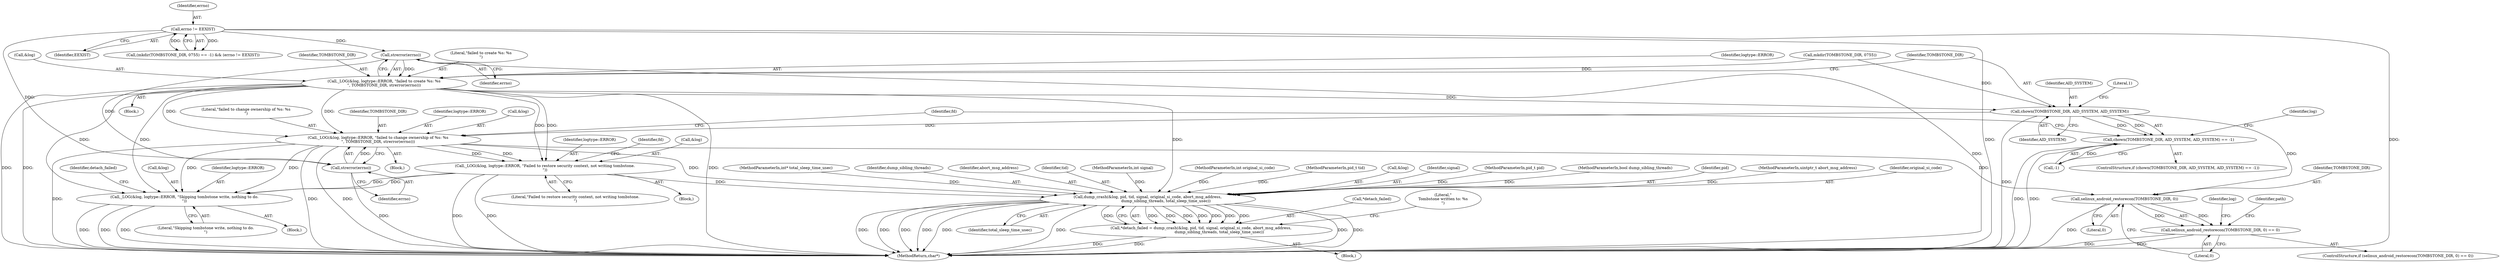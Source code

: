 digraph "1_Android_81df1cc77722000f8d0025c1ab00ced123aa573c@API" {
"1000139" [label="(Call,strerror(errno))"];
"1000129" [label="(Call,errno != EEXIST)"];
"1000133" [label="(Call,_LOG(&log, logtype::ERROR, \"failed to create %s: %s\n\", TOMBSTONE_DIR, strerror(errno)))"];
"1000143" [label="(Call,chown(TOMBSTONE_DIR, AID_SYSTEM, AID_SYSTEM))"];
"1000142" [label="(Call,chown(TOMBSTONE_DIR, AID_SYSTEM, AID_SYSTEM) == -1)"];
"1000150" [label="(Call,_LOG(&log, logtype::ERROR, \"failed to change ownership of %s: %s\n\", TOMBSTONE_DIR, strerror(errno)))"];
"1000169" [label="(Call,selinux_android_restorecon(TOMBSTONE_DIR, 0))"];
"1000168" [label="(Call,selinux_android_restorecon(TOMBSTONE_DIR, 0) == 0)"];
"1000181" [label="(Call,_LOG(&log, logtype::ERROR, \"Failed to restore security context, not writing tombstone.\n\"))"];
"1000191" [label="(Call,_LOG(&log, logtype::ERROR, \"Skipping tombstone write, nothing to do.\n\"))"];
"1000219" [label="(Call,dump_crash(&log, pid, tid, signal, original_si_code, abort_msg_address,\n                              dump_sibling_threads, total_sleep_time_usec))"];
"1000216" [label="(Call,*detach_failed = dump_crash(&log, pid, tid, signal, original_si_code, abort_msg_address,\n                              dump_sibling_threads, total_sleep_time_usec))"];
"1000156" [label="(Call,strerror(errno))"];
"1000131" [label="(Identifier,EEXIST)"];
"1000167" [label="(ControlStructure,if (selinux_android_restorecon(TOMBSTONE_DIR, 0) == 0))"];
"1000226" [label="(Identifier,abort_msg_address)"];
"1000183" [label="(Identifier,log)"];
"1000145" [label="(Identifier,AID_SYSTEM)"];
"1000169" [label="(Call,selinux_android_restorecon(TOMBSTONE_DIR, 0))"];
"1000168" [label="(Call,selinux_android_restorecon(TOMBSTONE_DIR, 0) == 0)"];
"1000223" [label="(Identifier,tid)"];
"1000137" [label="(Literal,\"failed to create %s: %s\n\")"];
"1000103" [label="(MethodParameterIn,int signal)"];
"1000141" [label="(ControlStructure,if (chown(TOMBSTONE_DIR, AID_SYSTEM, AID_SYSTEM) == -1))"];
"1000151" [label="(Call,&log)"];
"1000104" [label="(MethodParameterIn,int original_si_code)"];
"1000219" [label="(Call,dump_crash(&log, pid, tid, signal, original_si_code, abort_msg_address,\n                              dump_sibling_threads, total_sleep_time_usec))"];
"1000172" [label="(Literal,0)"];
"1000143" [label="(Call,chown(TOMBSTONE_DIR, AID_SYSTEM, AID_SYSTEM))"];
"1000102" [label="(MethodParameterIn,pid_t tid)"];
"1000155" [label="(Identifier,TOMBSTONE_DIR)"];
"1000175" [label="(Identifier,path)"];
"1000191" [label="(Call,_LOG(&log, logtype::ERROR, \"Skipping tombstone write, nothing to do.\n\"))"];
"1000150" [label="(Call,_LOG(&log, logtype::ERROR, \"failed to change ownership of %s: %s\n\", TOMBSTONE_DIR, strerror(errno)))"];
"1000152" [label="(Identifier,log)"];
"1000156" [label="(Call,strerror(errno))"];
"1000153" [label="(Identifier,logtype::ERROR)"];
"1000194" [label="(Identifier,logtype::ERROR)"];
"1000198" [label="(Identifier,detach_failed)"];
"1000140" [label="(Identifier,errno)"];
"1000130" [label="(Identifier,errno)"];
"1000171" [label="(Literal,0)"];
"1000136" [label="(Identifier,logtype::ERROR)"];
"1000190" [label="(Block,)"];
"1000220" [label="(Call,&log)"];
"1000132" [label="(Block,)"];
"1000160" [label="(Identifier,fd)"];
"1000195" [label="(Literal,\"Skipping tombstone write, nothing to do.\n\")"];
"1000181" [label="(Call,_LOG(&log, logtype::ERROR, \"Failed to restore security context, not writing tombstone.\n\"))"];
"1000224" [label="(Identifier,signal)"];
"1000134" [label="(Call,&log)"];
"1000188" [label="(Identifier,fd)"];
"1000101" [label="(MethodParameterIn,pid_t pid)"];
"1000106" [label="(MethodParameterIn,bool dump_sibling_threads)"];
"1000217" [label="(Call,*detach_failed)"];
"1000222" [label="(Identifier,pid)"];
"1000230" [label="(Literal,\"\nTombstone written to: %s\n\")"];
"1000154" [label="(Literal,\"failed to change ownership of %s: %s\n\")"];
"1000185" [label="(Literal,\"Failed to restore security context, not writing tombstone.\n\")"];
"1000109" [label="(Block,)"];
"1000122" [label="(Call,(mkdir(TOMBSTONE_DIR, 0755) == -1) && (errno != EEXIST))"];
"1000192" [label="(Call,&log)"];
"1000105" [label="(MethodParameterIn,uintptr_t abort_msg_address)"];
"1000157" [label="(Identifier,errno)"];
"1000139" [label="(Call,strerror(errno))"];
"1000133" [label="(Call,_LOG(&log, logtype::ERROR, \"failed to create %s: %s\n\", TOMBSTONE_DIR, strerror(errno)))"];
"1000147" [label="(Call,-1)"];
"1000238" [label="(MethodReturn,char*)"];
"1000170" [label="(Identifier,TOMBSTONE_DIR)"];
"1000225" [label="(Identifier,original_si_code)"];
"1000144" [label="(Identifier,TOMBSTONE_DIR)"];
"1000228" [label="(Identifier,total_sleep_time_usec)"];
"1000149" [label="(Block,)"];
"1000180" [label="(Block,)"];
"1000146" [label="(Identifier,AID_SYSTEM)"];
"1000142" [label="(Call,chown(TOMBSTONE_DIR, AID_SYSTEM, AID_SYSTEM) == -1)"];
"1000108" [label="(MethodParameterIn,int* total_sleep_time_usec)"];
"1000148" [label="(Literal,1)"];
"1000129" [label="(Call,errno != EEXIST)"];
"1000182" [label="(Call,&log)"];
"1000227" [label="(Identifier,dump_sibling_threads)"];
"1000138" [label="(Identifier,TOMBSTONE_DIR)"];
"1000216" [label="(Call,*detach_failed = dump_crash(&log, pid, tid, signal, original_si_code, abort_msg_address,\n                              dump_sibling_threads, total_sleep_time_usec))"];
"1000124" [label="(Call,mkdir(TOMBSTONE_DIR, 0755))"];
"1000184" [label="(Identifier,logtype::ERROR)"];
"1000139" -> "1000133"  [label="AST: "];
"1000139" -> "1000140"  [label="CFG: "];
"1000140" -> "1000139"  [label="AST: "];
"1000133" -> "1000139"  [label="CFG: "];
"1000139" -> "1000238"  [label="DDG: "];
"1000139" -> "1000133"  [label="DDG: "];
"1000129" -> "1000139"  [label="DDG: "];
"1000139" -> "1000156"  [label="DDG: "];
"1000129" -> "1000122"  [label="AST: "];
"1000129" -> "1000131"  [label="CFG: "];
"1000130" -> "1000129"  [label="AST: "];
"1000131" -> "1000129"  [label="AST: "];
"1000122" -> "1000129"  [label="CFG: "];
"1000129" -> "1000238"  [label="DDG: "];
"1000129" -> "1000238"  [label="DDG: "];
"1000129" -> "1000122"  [label="DDG: "];
"1000129" -> "1000122"  [label="DDG: "];
"1000129" -> "1000156"  [label="DDG: "];
"1000133" -> "1000132"  [label="AST: "];
"1000134" -> "1000133"  [label="AST: "];
"1000136" -> "1000133"  [label="AST: "];
"1000137" -> "1000133"  [label="AST: "];
"1000138" -> "1000133"  [label="AST: "];
"1000144" -> "1000133"  [label="CFG: "];
"1000133" -> "1000238"  [label="DDG: "];
"1000133" -> "1000238"  [label="DDG: "];
"1000133" -> "1000238"  [label="DDG: "];
"1000124" -> "1000133"  [label="DDG: "];
"1000133" -> "1000143"  [label="DDG: "];
"1000133" -> "1000150"  [label="DDG: "];
"1000133" -> "1000150"  [label="DDG: "];
"1000133" -> "1000181"  [label="DDG: "];
"1000133" -> "1000181"  [label="DDG: "];
"1000133" -> "1000191"  [label="DDG: "];
"1000133" -> "1000191"  [label="DDG: "];
"1000133" -> "1000219"  [label="DDG: "];
"1000143" -> "1000142"  [label="AST: "];
"1000143" -> "1000146"  [label="CFG: "];
"1000144" -> "1000143"  [label="AST: "];
"1000145" -> "1000143"  [label="AST: "];
"1000146" -> "1000143"  [label="AST: "];
"1000148" -> "1000143"  [label="CFG: "];
"1000143" -> "1000238"  [label="DDG: "];
"1000143" -> "1000142"  [label="DDG: "];
"1000143" -> "1000142"  [label="DDG: "];
"1000124" -> "1000143"  [label="DDG: "];
"1000143" -> "1000150"  [label="DDG: "];
"1000143" -> "1000169"  [label="DDG: "];
"1000142" -> "1000141"  [label="AST: "];
"1000142" -> "1000147"  [label="CFG: "];
"1000147" -> "1000142"  [label="AST: "];
"1000152" -> "1000142"  [label="CFG: "];
"1000160" -> "1000142"  [label="CFG: "];
"1000142" -> "1000238"  [label="DDG: "];
"1000142" -> "1000238"  [label="DDG: "];
"1000147" -> "1000142"  [label="DDG: "];
"1000150" -> "1000149"  [label="AST: "];
"1000150" -> "1000156"  [label="CFG: "];
"1000151" -> "1000150"  [label="AST: "];
"1000153" -> "1000150"  [label="AST: "];
"1000154" -> "1000150"  [label="AST: "];
"1000155" -> "1000150"  [label="AST: "];
"1000156" -> "1000150"  [label="AST: "];
"1000160" -> "1000150"  [label="CFG: "];
"1000150" -> "1000238"  [label="DDG: "];
"1000150" -> "1000238"  [label="DDG: "];
"1000150" -> "1000238"  [label="DDG: "];
"1000156" -> "1000150"  [label="DDG: "];
"1000150" -> "1000169"  [label="DDG: "];
"1000150" -> "1000181"  [label="DDG: "];
"1000150" -> "1000181"  [label="DDG: "];
"1000150" -> "1000191"  [label="DDG: "];
"1000150" -> "1000191"  [label="DDG: "];
"1000150" -> "1000219"  [label="DDG: "];
"1000169" -> "1000168"  [label="AST: "];
"1000169" -> "1000171"  [label="CFG: "];
"1000170" -> "1000169"  [label="AST: "];
"1000171" -> "1000169"  [label="AST: "];
"1000172" -> "1000169"  [label="CFG: "];
"1000169" -> "1000238"  [label="DDG: "];
"1000169" -> "1000168"  [label="DDG: "];
"1000169" -> "1000168"  [label="DDG: "];
"1000168" -> "1000167"  [label="AST: "];
"1000168" -> "1000172"  [label="CFG: "];
"1000172" -> "1000168"  [label="AST: "];
"1000175" -> "1000168"  [label="CFG: "];
"1000183" -> "1000168"  [label="CFG: "];
"1000168" -> "1000238"  [label="DDG: "];
"1000168" -> "1000238"  [label="DDG: "];
"1000181" -> "1000180"  [label="AST: "];
"1000181" -> "1000185"  [label="CFG: "];
"1000182" -> "1000181"  [label="AST: "];
"1000184" -> "1000181"  [label="AST: "];
"1000185" -> "1000181"  [label="AST: "];
"1000188" -> "1000181"  [label="CFG: "];
"1000181" -> "1000238"  [label="DDG: "];
"1000181" -> "1000238"  [label="DDG: "];
"1000181" -> "1000191"  [label="DDG: "];
"1000181" -> "1000191"  [label="DDG: "];
"1000181" -> "1000219"  [label="DDG: "];
"1000191" -> "1000190"  [label="AST: "];
"1000191" -> "1000195"  [label="CFG: "];
"1000192" -> "1000191"  [label="AST: "];
"1000194" -> "1000191"  [label="AST: "];
"1000195" -> "1000191"  [label="AST: "];
"1000198" -> "1000191"  [label="CFG: "];
"1000191" -> "1000238"  [label="DDG: "];
"1000191" -> "1000238"  [label="DDG: "];
"1000191" -> "1000238"  [label="DDG: "];
"1000219" -> "1000216"  [label="AST: "];
"1000219" -> "1000228"  [label="CFG: "];
"1000220" -> "1000219"  [label="AST: "];
"1000222" -> "1000219"  [label="AST: "];
"1000223" -> "1000219"  [label="AST: "];
"1000224" -> "1000219"  [label="AST: "];
"1000225" -> "1000219"  [label="AST: "];
"1000226" -> "1000219"  [label="AST: "];
"1000227" -> "1000219"  [label="AST: "];
"1000228" -> "1000219"  [label="AST: "];
"1000216" -> "1000219"  [label="CFG: "];
"1000219" -> "1000238"  [label="DDG: "];
"1000219" -> "1000238"  [label="DDG: "];
"1000219" -> "1000238"  [label="DDG: "];
"1000219" -> "1000238"  [label="DDG: "];
"1000219" -> "1000238"  [label="DDG: "];
"1000219" -> "1000238"  [label="DDG: "];
"1000219" -> "1000238"  [label="DDG: "];
"1000219" -> "1000238"  [label="DDG: "];
"1000219" -> "1000216"  [label="DDG: "];
"1000219" -> "1000216"  [label="DDG: "];
"1000219" -> "1000216"  [label="DDG: "];
"1000219" -> "1000216"  [label="DDG: "];
"1000219" -> "1000216"  [label="DDG: "];
"1000219" -> "1000216"  [label="DDG: "];
"1000219" -> "1000216"  [label="DDG: "];
"1000219" -> "1000216"  [label="DDG: "];
"1000101" -> "1000219"  [label="DDG: "];
"1000102" -> "1000219"  [label="DDG: "];
"1000103" -> "1000219"  [label="DDG: "];
"1000104" -> "1000219"  [label="DDG: "];
"1000105" -> "1000219"  [label="DDG: "];
"1000106" -> "1000219"  [label="DDG: "];
"1000108" -> "1000219"  [label="DDG: "];
"1000216" -> "1000109"  [label="AST: "];
"1000217" -> "1000216"  [label="AST: "];
"1000230" -> "1000216"  [label="CFG: "];
"1000216" -> "1000238"  [label="DDG: "];
"1000216" -> "1000238"  [label="DDG: "];
"1000156" -> "1000157"  [label="CFG: "];
"1000157" -> "1000156"  [label="AST: "];
"1000156" -> "1000238"  [label="DDG: "];
}
